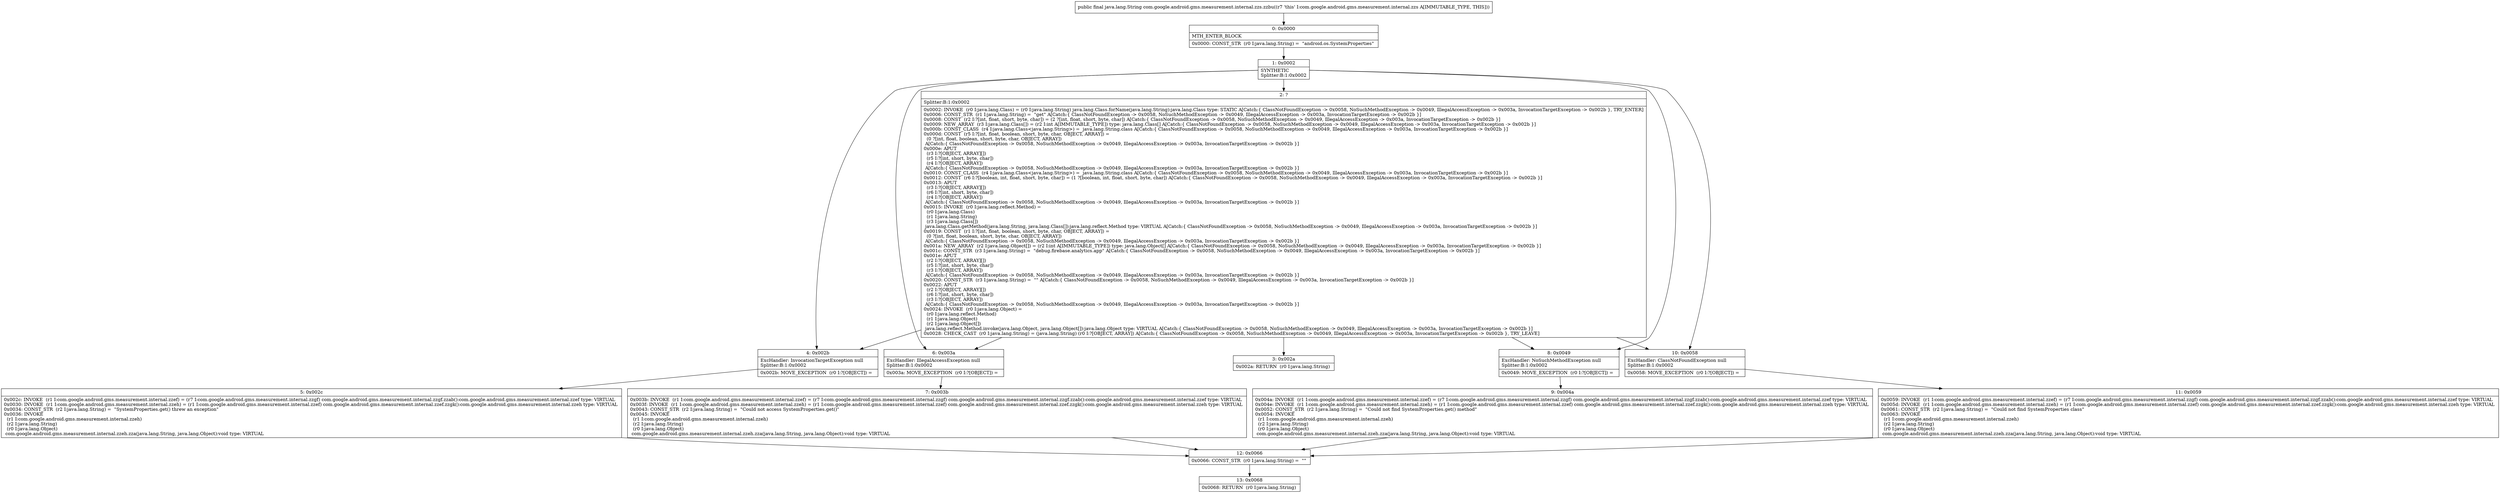digraph "CFG forcom.google.android.gms.measurement.internal.zzs.zzbu()Ljava\/lang\/String;" {
Node_0 [shape=record,label="{0\:\ 0x0000|MTH_ENTER_BLOCK\l|0x0000: CONST_STR  (r0 I:java.lang.String) =  \"android.os.SystemProperties\" \l}"];
Node_1 [shape=record,label="{1\:\ 0x0002|SYNTHETIC\lSplitter:B:1:0x0002\l}"];
Node_2 [shape=record,label="{2\:\ ?|Splitter:B:1:0x0002\l|0x0002: INVOKE  (r0 I:java.lang.Class) = (r0 I:java.lang.String) java.lang.Class.forName(java.lang.String):java.lang.Class type: STATIC A[Catch:\{ ClassNotFoundException \-\> 0x0058, NoSuchMethodException \-\> 0x0049, IllegalAccessException \-\> 0x003a, InvocationTargetException \-\> 0x002b \}, TRY_ENTER]\l0x0006: CONST_STR  (r1 I:java.lang.String) =  \"get\" A[Catch:\{ ClassNotFoundException \-\> 0x0058, NoSuchMethodException \-\> 0x0049, IllegalAccessException \-\> 0x003a, InvocationTargetException \-\> 0x002b \}]\l0x0008: CONST  (r2 I:?[int, float, short, byte, char]) = (2 ?[int, float, short, byte, char]) A[Catch:\{ ClassNotFoundException \-\> 0x0058, NoSuchMethodException \-\> 0x0049, IllegalAccessException \-\> 0x003a, InvocationTargetException \-\> 0x002b \}]\l0x0009: NEW_ARRAY  (r3 I:java.lang.Class[]) = (r2 I:int A[IMMUTABLE_TYPE]) type: java.lang.Class[] A[Catch:\{ ClassNotFoundException \-\> 0x0058, NoSuchMethodException \-\> 0x0049, IllegalAccessException \-\> 0x003a, InvocationTargetException \-\> 0x002b \}]\l0x000b: CONST_CLASS  (r4 I:java.lang.Class\<java.lang.String\>) =  java.lang.String.class A[Catch:\{ ClassNotFoundException \-\> 0x0058, NoSuchMethodException \-\> 0x0049, IllegalAccessException \-\> 0x003a, InvocationTargetException \-\> 0x002b \}]\l0x000d: CONST  (r5 I:?[int, float, boolean, short, byte, char, OBJECT, ARRAY]) = \l  (0 ?[int, float, boolean, short, byte, char, OBJECT, ARRAY])\l A[Catch:\{ ClassNotFoundException \-\> 0x0058, NoSuchMethodException \-\> 0x0049, IllegalAccessException \-\> 0x003a, InvocationTargetException \-\> 0x002b \}]\l0x000e: APUT  \l  (r3 I:?[OBJECT, ARRAY][])\l  (r5 I:?[int, short, byte, char])\l  (r4 I:?[OBJECT, ARRAY])\l A[Catch:\{ ClassNotFoundException \-\> 0x0058, NoSuchMethodException \-\> 0x0049, IllegalAccessException \-\> 0x003a, InvocationTargetException \-\> 0x002b \}]\l0x0010: CONST_CLASS  (r4 I:java.lang.Class\<java.lang.String\>) =  java.lang.String.class A[Catch:\{ ClassNotFoundException \-\> 0x0058, NoSuchMethodException \-\> 0x0049, IllegalAccessException \-\> 0x003a, InvocationTargetException \-\> 0x002b \}]\l0x0012: CONST  (r6 I:?[boolean, int, float, short, byte, char]) = (1 ?[boolean, int, float, short, byte, char]) A[Catch:\{ ClassNotFoundException \-\> 0x0058, NoSuchMethodException \-\> 0x0049, IllegalAccessException \-\> 0x003a, InvocationTargetException \-\> 0x002b \}]\l0x0013: APUT  \l  (r3 I:?[OBJECT, ARRAY][])\l  (r6 I:?[int, short, byte, char])\l  (r4 I:?[OBJECT, ARRAY])\l A[Catch:\{ ClassNotFoundException \-\> 0x0058, NoSuchMethodException \-\> 0x0049, IllegalAccessException \-\> 0x003a, InvocationTargetException \-\> 0x002b \}]\l0x0015: INVOKE  (r0 I:java.lang.reflect.Method) = \l  (r0 I:java.lang.Class)\l  (r1 I:java.lang.String)\l  (r3 I:java.lang.Class[])\l java.lang.Class.getMethod(java.lang.String, java.lang.Class[]):java.lang.reflect.Method type: VIRTUAL A[Catch:\{ ClassNotFoundException \-\> 0x0058, NoSuchMethodException \-\> 0x0049, IllegalAccessException \-\> 0x003a, InvocationTargetException \-\> 0x002b \}]\l0x0019: CONST  (r1 I:?[int, float, boolean, short, byte, char, OBJECT, ARRAY]) = \l  (0 ?[int, float, boolean, short, byte, char, OBJECT, ARRAY])\l A[Catch:\{ ClassNotFoundException \-\> 0x0058, NoSuchMethodException \-\> 0x0049, IllegalAccessException \-\> 0x003a, InvocationTargetException \-\> 0x002b \}]\l0x001a: NEW_ARRAY  (r2 I:java.lang.Object[]) = (r2 I:int A[IMMUTABLE_TYPE]) type: java.lang.Object[] A[Catch:\{ ClassNotFoundException \-\> 0x0058, NoSuchMethodException \-\> 0x0049, IllegalAccessException \-\> 0x003a, InvocationTargetException \-\> 0x002b \}]\l0x001c: CONST_STR  (r3 I:java.lang.String) =  \"debug.firebase.analytics.app\" A[Catch:\{ ClassNotFoundException \-\> 0x0058, NoSuchMethodException \-\> 0x0049, IllegalAccessException \-\> 0x003a, InvocationTargetException \-\> 0x002b \}]\l0x001e: APUT  \l  (r2 I:?[OBJECT, ARRAY][])\l  (r5 I:?[int, short, byte, char])\l  (r3 I:?[OBJECT, ARRAY])\l A[Catch:\{ ClassNotFoundException \-\> 0x0058, NoSuchMethodException \-\> 0x0049, IllegalAccessException \-\> 0x003a, InvocationTargetException \-\> 0x002b \}]\l0x0020: CONST_STR  (r3 I:java.lang.String) =  \"\" A[Catch:\{ ClassNotFoundException \-\> 0x0058, NoSuchMethodException \-\> 0x0049, IllegalAccessException \-\> 0x003a, InvocationTargetException \-\> 0x002b \}]\l0x0022: APUT  \l  (r2 I:?[OBJECT, ARRAY][])\l  (r6 I:?[int, short, byte, char])\l  (r3 I:?[OBJECT, ARRAY])\l A[Catch:\{ ClassNotFoundException \-\> 0x0058, NoSuchMethodException \-\> 0x0049, IllegalAccessException \-\> 0x003a, InvocationTargetException \-\> 0x002b \}]\l0x0024: INVOKE  (r0 I:java.lang.Object) = \l  (r0 I:java.lang.reflect.Method)\l  (r1 I:java.lang.Object)\l  (r2 I:java.lang.Object[])\l java.lang.reflect.Method.invoke(java.lang.Object, java.lang.Object[]):java.lang.Object type: VIRTUAL A[Catch:\{ ClassNotFoundException \-\> 0x0058, NoSuchMethodException \-\> 0x0049, IllegalAccessException \-\> 0x003a, InvocationTargetException \-\> 0x002b \}]\l0x0028: CHECK_CAST  (r0 I:java.lang.String) = (java.lang.String) (r0 I:?[OBJECT, ARRAY]) A[Catch:\{ ClassNotFoundException \-\> 0x0058, NoSuchMethodException \-\> 0x0049, IllegalAccessException \-\> 0x003a, InvocationTargetException \-\> 0x002b \}, TRY_LEAVE]\l}"];
Node_3 [shape=record,label="{3\:\ 0x002a|0x002a: RETURN  (r0 I:java.lang.String) \l}"];
Node_4 [shape=record,label="{4\:\ 0x002b|ExcHandler: InvocationTargetException null\lSplitter:B:1:0x0002\l|0x002b: MOVE_EXCEPTION  (r0 I:?[OBJECT]) =  \l}"];
Node_5 [shape=record,label="{5\:\ 0x002c|0x002c: INVOKE  (r1 I:com.google.android.gms.measurement.internal.zzef) = (r7 I:com.google.android.gms.measurement.internal.zzgf) com.google.android.gms.measurement.internal.zzgf.zzab():com.google.android.gms.measurement.internal.zzef type: VIRTUAL \l0x0030: INVOKE  (r1 I:com.google.android.gms.measurement.internal.zzeh) = (r1 I:com.google.android.gms.measurement.internal.zzef) com.google.android.gms.measurement.internal.zzef.zzgk():com.google.android.gms.measurement.internal.zzeh type: VIRTUAL \l0x0034: CONST_STR  (r2 I:java.lang.String) =  \"SystemProperties.get() threw an exception\" \l0x0036: INVOKE  \l  (r1 I:com.google.android.gms.measurement.internal.zzeh)\l  (r2 I:java.lang.String)\l  (r0 I:java.lang.Object)\l com.google.android.gms.measurement.internal.zzeh.zza(java.lang.String, java.lang.Object):void type: VIRTUAL \l}"];
Node_6 [shape=record,label="{6\:\ 0x003a|ExcHandler: IllegalAccessException null\lSplitter:B:1:0x0002\l|0x003a: MOVE_EXCEPTION  (r0 I:?[OBJECT]) =  \l}"];
Node_7 [shape=record,label="{7\:\ 0x003b|0x003b: INVOKE  (r1 I:com.google.android.gms.measurement.internal.zzef) = (r7 I:com.google.android.gms.measurement.internal.zzgf) com.google.android.gms.measurement.internal.zzgf.zzab():com.google.android.gms.measurement.internal.zzef type: VIRTUAL \l0x003f: INVOKE  (r1 I:com.google.android.gms.measurement.internal.zzeh) = (r1 I:com.google.android.gms.measurement.internal.zzef) com.google.android.gms.measurement.internal.zzef.zzgk():com.google.android.gms.measurement.internal.zzeh type: VIRTUAL \l0x0043: CONST_STR  (r2 I:java.lang.String) =  \"Could not access SystemProperties.get()\" \l0x0045: INVOKE  \l  (r1 I:com.google.android.gms.measurement.internal.zzeh)\l  (r2 I:java.lang.String)\l  (r0 I:java.lang.Object)\l com.google.android.gms.measurement.internal.zzeh.zza(java.lang.String, java.lang.Object):void type: VIRTUAL \l}"];
Node_8 [shape=record,label="{8\:\ 0x0049|ExcHandler: NoSuchMethodException null\lSplitter:B:1:0x0002\l|0x0049: MOVE_EXCEPTION  (r0 I:?[OBJECT]) =  \l}"];
Node_9 [shape=record,label="{9\:\ 0x004a|0x004a: INVOKE  (r1 I:com.google.android.gms.measurement.internal.zzef) = (r7 I:com.google.android.gms.measurement.internal.zzgf) com.google.android.gms.measurement.internal.zzgf.zzab():com.google.android.gms.measurement.internal.zzef type: VIRTUAL \l0x004e: INVOKE  (r1 I:com.google.android.gms.measurement.internal.zzeh) = (r1 I:com.google.android.gms.measurement.internal.zzef) com.google.android.gms.measurement.internal.zzef.zzgk():com.google.android.gms.measurement.internal.zzeh type: VIRTUAL \l0x0052: CONST_STR  (r2 I:java.lang.String) =  \"Could not find SystemProperties.get() method\" \l0x0054: INVOKE  \l  (r1 I:com.google.android.gms.measurement.internal.zzeh)\l  (r2 I:java.lang.String)\l  (r0 I:java.lang.Object)\l com.google.android.gms.measurement.internal.zzeh.zza(java.lang.String, java.lang.Object):void type: VIRTUAL \l}"];
Node_10 [shape=record,label="{10\:\ 0x0058|ExcHandler: ClassNotFoundException null\lSplitter:B:1:0x0002\l|0x0058: MOVE_EXCEPTION  (r0 I:?[OBJECT]) =  \l}"];
Node_11 [shape=record,label="{11\:\ 0x0059|0x0059: INVOKE  (r1 I:com.google.android.gms.measurement.internal.zzef) = (r7 I:com.google.android.gms.measurement.internal.zzgf) com.google.android.gms.measurement.internal.zzgf.zzab():com.google.android.gms.measurement.internal.zzef type: VIRTUAL \l0x005d: INVOKE  (r1 I:com.google.android.gms.measurement.internal.zzeh) = (r1 I:com.google.android.gms.measurement.internal.zzef) com.google.android.gms.measurement.internal.zzef.zzgk():com.google.android.gms.measurement.internal.zzeh type: VIRTUAL \l0x0061: CONST_STR  (r2 I:java.lang.String) =  \"Could not find SystemProperties class\" \l0x0063: INVOKE  \l  (r1 I:com.google.android.gms.measurement.internal.zzeh)\l  (r2 I:java.lang.String)\l  (r0 I:java.lang.Object)\l com.google.android.gms.measurement.internal.zzeh.zza(java.lang.String, java.lang.Object):void type: VIRTUAL \l}"];
Node_12 [shape=record,label="{12\:\ 0x0066|0x0066: CONST_STR  (r0 I:java.lang.String) =  \"\" \l}"];
Node_13 [shape=record,label="{13\:\ 0x0068|0x0068: RETURN  (r0 I:java.lang.String) \l}"];
MethodNode[shape=record,label="{public final java.lang.String com.google.android.gms.measurement.internal.zzs.zzbu((r7 'this' I:com.google.android.gms.measurement.internal.zzs A[IMMUTABLE_TYPE, THIS])) }"];
MethodNode -> Node_0;
Node_0 -> Node_1;
Node_1 -> Node_2;
Node_1 -> Node_10;
Node_1 -> Node_8;
Node_1 -> Node_6;
Node_1 -> Node_4;
Node_2 -> Node_3;
Node_2 -> Node_10;
Node_2 -> Node_8;
Node_2 -> Node_6;
Node_2 -> Node_4;
Node_4 -> Node_5;
Node_5 -> Node_12;
Node_6 -> Node_7;
Node_7 -> Node_12;
Node_8 -> Node_9;
Node_9 -> Node_12;
Node_10 -> Node_11;
Node_11 -> Node_12;
Node_12 -> Node_13;
}

